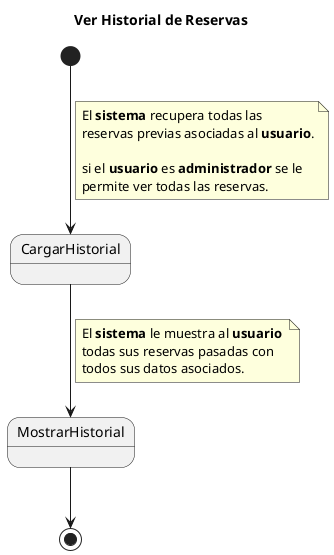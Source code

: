 @startuml
title Ver Historial de Reservas

[*] --> CargarHistorial
note on link
 El **sistema** recupera todas las 
 reservas previas asociadas al **usuario**.

 si el **usuario** es **administrador** se le 
 permite ver todas las reservas.
end note

CargarHistorial --> MostrarHistorial
note on link
 El **sistema** le muestra al **usuario** 
 todas sus reservas pasadas con 
 todos sus datos asociados.
end note

MostrarHistorial --> [*]

@enduml
